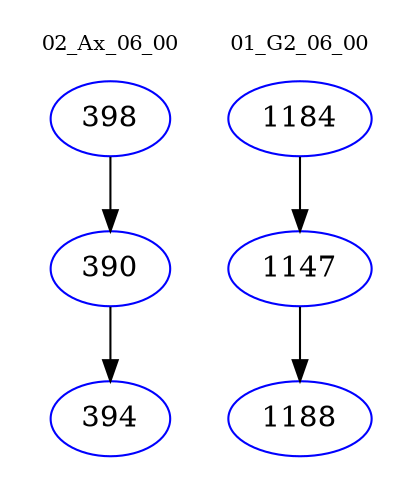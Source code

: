 digraph{
subgraph cluster_0 {
color = white
label = "02_Ax_06_00";
fontsize=10;
T0_398 [label="398", color="blue"]
T0_398 -> T0_390 [color="black"]
T0_390 [label="390", color="blue"]
T0_390 -> T0_394 [color="black"]
T0_394 [label="394", color="blue"]
}
subgraph cluster_1 {
color = white
label = "01_G2_06_00";
fontsize=10;
T1_1184 [label="1184", color="blue"]
T1_1184 -> T1_1147 [color="black"]
T1_1147 [label="1147", color="blue"]
T1_1147 -> T1_1188 [color="black"]
T1_1188 [label="1188", color="blue"]
}
}

